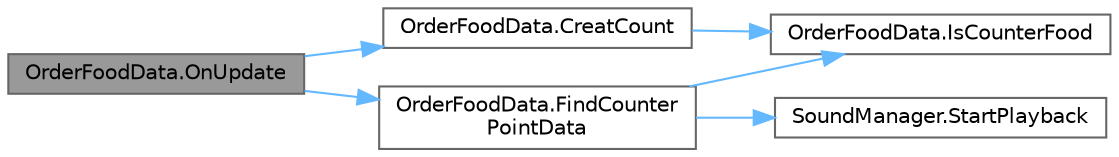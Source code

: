digraph "OrderFoodData.OnUpdate"
{
 // LATEX_PDF_SIZE
  bgcolor="transparent";
  edge [fontname=Helvetica,fontsize=10,labelfontname=Helvetica,labelfontsize=10];
  node [fontname=Helvetica,fontsize=10,shape=box,height=0.2,width=0.4];
  rankdir="LR";
  Node1 [id="Node000001",label="OrderFoodData.OnUpdate",height=0.2,width=0.4,color="gray40", fillcolor="grey60", style="filled", fontcolor="black",tooltip=" "];
  Node1 -> Node2 [id="edge1_Node000001_Node000002",color="steelblue1",style="solid",tooltip=" "];
  Node2 [id="Node000002",label="OrderFoodData.CreatCount",height=0.2,width=0.4,color="grey40", fillcolor="white", style="filled",URL="$class_order_food_data.html#a323ef897af5fbdf80062285d138f2a29",tooltip="作成時間をカウントする"];
  Node2 -> Node3 [id="edge2_Node000002_Node000003",color="steelblue1",style="solid",tooltip=" "];
  Node3 [id="Node000003",label="OrderFoodData.IsCounterFood",height=0.2,width=0.4,color="grey40", fillcolor="white", style="filled",URL="$class_order_food_data.html#aa3c9ac681af1fb57bf87dddf8bdf1990",tooltip="カウンターに設置されている料理かどうか"];
  Node1 -> Node4 [id="edge3_Node000001_Node000004",color="steelblue1",style="solid",tooltip=" "];
  Node4 [id="Node000004",label="OrderFoodData.FindCounter\lPointData",height=0.2,width=0.4,color="grey40", fillcolor="white", style="filled",URL="$class_order_food_data.html#a7f9b9c62c7a6a24a1e02a5f8d1406168",tooltip=" "];
  Node4 -> Node3 [id="edge4_Node000004_Node000003",color="steelblue1",style="solid",tooltip=" "];
  Node4 -> Node5 [id="edge5_Node000004_Node000005",color="steelblue1",style="solid",tooltip=" "];
  Node5 [id="Node000005",label="SoundManager.StartPlayback",height=0.2,width=0.4,color="grey40", fillcolor="white", style="filled",URL="$class_sound_manager.html#a10bc60ca27342f6574923712ef9028c5",tooltip="2Dでのサウンド再生"];
}
